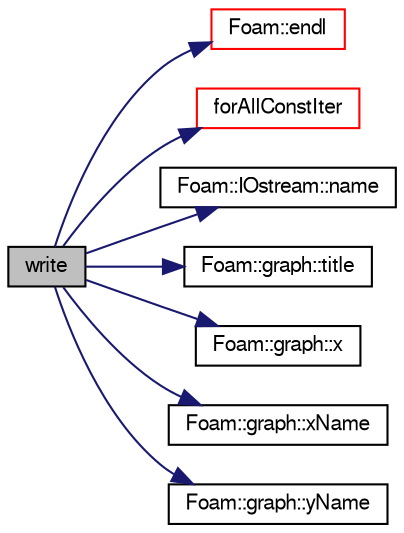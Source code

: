 digraph "write"
{
  bgcolor="transparent";
  edge [fontname="FreeSans",fontsize="10",labelfontname="FreeSans",labelfontsize="10"];
  node [fontname="FreeSans",fontsize="10",shape=record];
  rankdir="LR";
  Node318 [label="write",height=0.2,width=0.4,color="black", fillcolor="grey75", style="filled", fontcolor="black"];
  Node318 -> Node319 [color="midnightblue",fontsize="10",style="solid",fontname="FreeSans"];
  Node319 [label="Foam::endl",height=0.2,width=0.4,color="red",URL="$a21124.html#a2db8fe02a0d3909e9351bb4275b23ce4",tooltip="Add newline and flush stream. "];
  Node318 -> Node321 [color="midnightblue",fontsize="10",style="solid",fontname="FreeSans"];
  Node321 [label="forAllConstIter",height=0.2,width=0.4,color="red",URL="$a38141.html#ae21e2836509b0fa7f7cedf6493b11b09"];
  Node318 -> Node621 [color="midnightblue",fontsize="10",style="solid",fontname="FreeSans"];
  Node621 [label="Foam::IOstream::name",height=0.2,width=0.4,color="black",URL="$a26226.html#a41b2d01e5fd6e1bc71a895d8b8a86308",tooltip="Return the name of the stream. "];
  Node318 -> Node622 [color="midnightblue",fontsize="10",style="solid",fontname="FreeSans"];
  Node622 [label="Foam::graph::title",height=0.2,width=0.4,color="black",URL="$a26698.html#af1858b5fd0890a8148472712a4280164"];
  Node318 -> Node623 [color="midnightblue",fontsize="10",style="solid",fontname="FreeSans"];
  Node623 [label="Foam::graph::x",height=0.2,width=0.4,color="black",URL="$a26698.html#a72a9357fb9c71332ba0166c87e03929d"];
  Node318 -> Node624 [color="midnightblue",fontsize="10",style="solid",fontname="FreeSans"];
  Node624 [label="Foam::graph::xName",height=0.2,width=0.4,color="black",URL="$a26698.html#adfaab63d12d895ede32485ddfc1290c7"];
  Node318 -> Node625 [color="midnightblue",fontsize="10",style="solid",fontname="FreeSans"];
  Node625 [label="Foam::graph::yName",height=0.2,width=0.4,color="black",URL="$a26698.html#ad983a542d13c31895c7fcbeaf346a4bf"];
}
